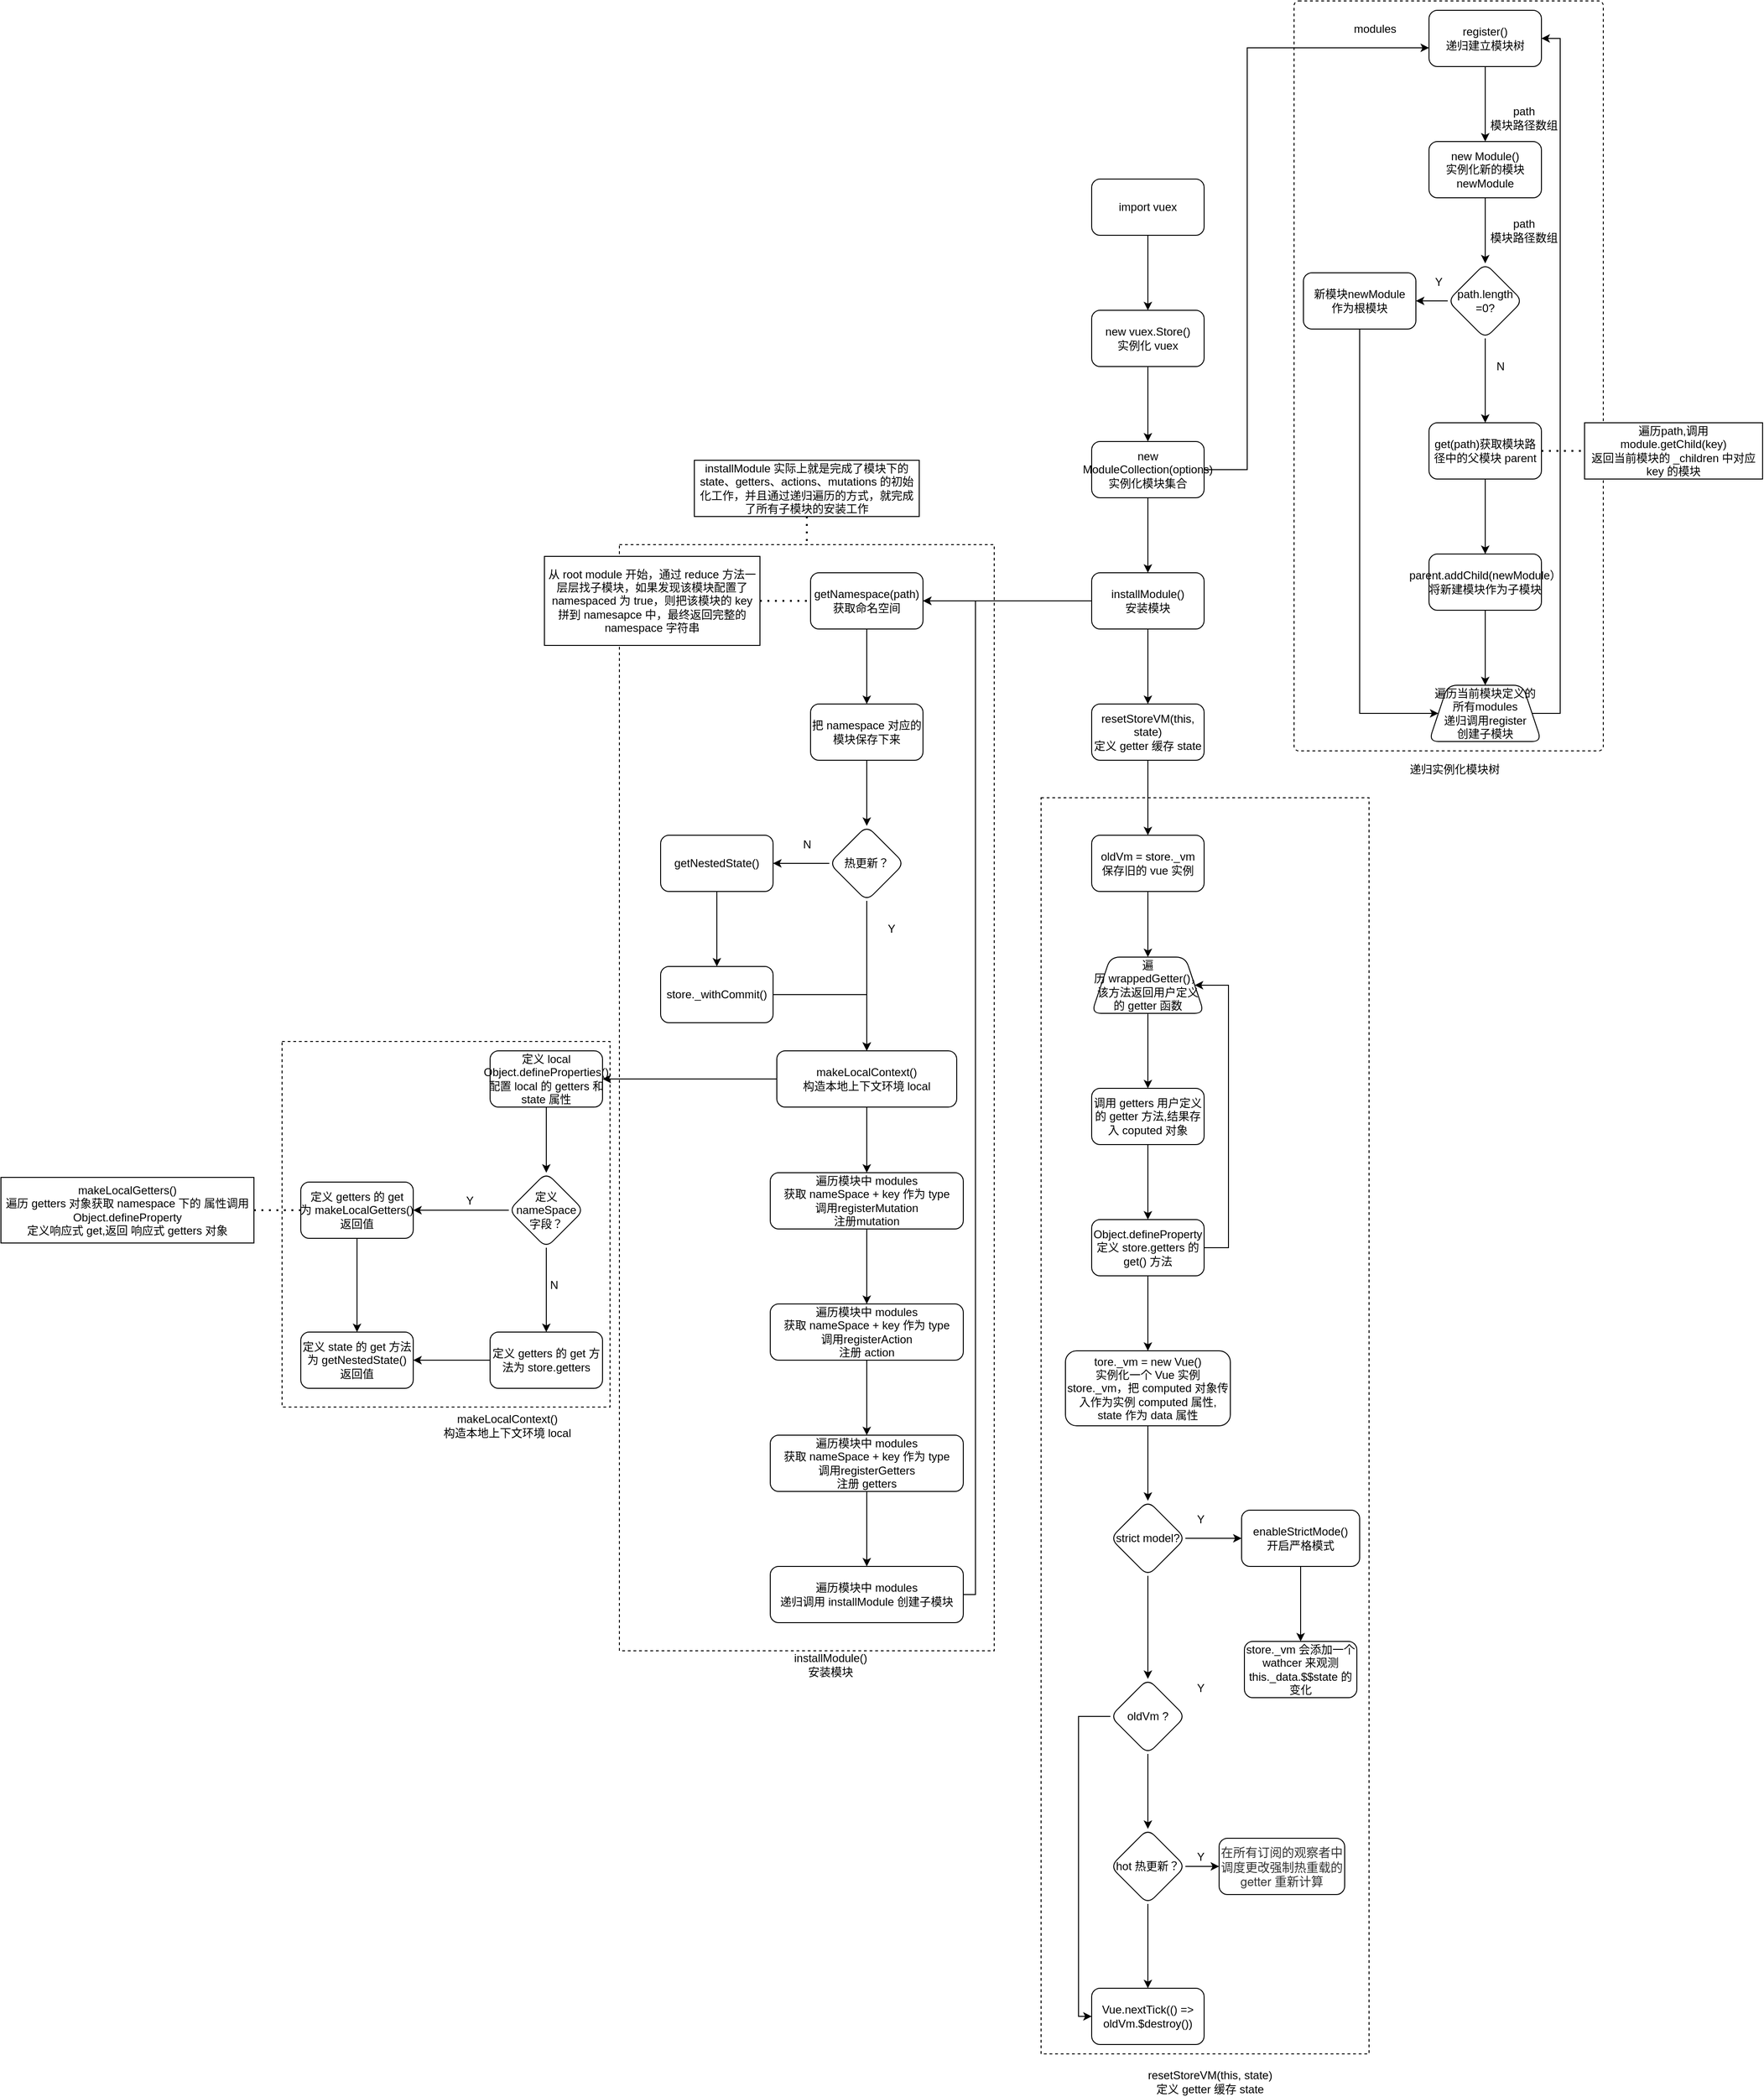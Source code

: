 <mxfile version="14.6.13" type="device"><diagram id="vysw4cTI78Bys7XCkeTg" name="第 1 页"><mxGraphModel dx="2057" dy="2064" grid="1" gridSize="10" guides="1" tooltips="1" connect="1" arrows="1" fold="1" page="1" pageScale="1" pageWidth="827" pageHeight="1169" math="0" shadow="0"><root><mxCell id="0"/><mxCell id="1" parent="0"/><mxCell id="_YVcKubJw2p64xgpg9B7-133" value="" style="fontStyle=0;dashed=1;" vertex="1" parent="1"><mxGeometry x="360" y="780" width="350" height="1340" as="geometry"/></mxCell><mxCell id="_YVcKubJw2p64xgpg9B7-38" value="" style="group" vertex="1" connectable="0" parent="1"><mxGeometry x="630" y="-70" width="500" height="830" as="geometry"/></mxCell><mxCell id="_YVcKubJw2p64xgpg9B7-35" value="" style="html=1;align=center;verticalAlign=top;rounded=1;absoluteArcSize=1;arcSize=10;dashed=1;" vertex="1" parent="_YVcKubJw2p64xgpg9B7-38"><mxGeometry width="330" height="800" as="geometry"/></mxCell><mxCell id="_YVcKubJw2p64xgpg9B7-6" value="register()&lt;br&gt;递归建立模块树" style="whiteSpace=wrap;html=1;rounded=1;" vertex="1" parent="_YVcKubJw2p64xgpg9B7-38"><mxGeometry x="144" y="10" width="120" height="60" as="geometry"/></mxCell><mxCell id="_YVcKubJw2p64xgpg9B7-8" value="new Module()&lt;br&gt;实例化新的模块 newModule" style="whiteSpace=wrap;html=1;rounded=1;" vertex="1" parent="_YVcKubJw2p64xgpg9B7-38"><mxGeometry x="144" y="150" width="120" height="60" as="geometry"/></mxCell><mxCell id="_YVcKubJw2p64xgpg9B7-9" value="" style="edgeStyle=orthogonalEdgeStyle;rounded=0;orthogonalLoop=1;jettySize=auto;html=1;" edge="1" parent="_YVcKubJw2p64xgpg9B7-38" source="_YVcKubJw2p64xgpg9B7-6" target="_YVcKubJw2p64xgpg9B7-8"><mxGeometry x="10" y="10" as="geometry"/></mxCell><mxCell id="_YVcKubJw2p64xgpg9B7-12" value="path.length =0?" style="rhombus;whiteSpace=wrap;html=1;rounded=1;" vertex="1" parent="_YVcKubJw2p64xgpg9B7-38"><mxGeometry x="164" y="280" width="80" height="80" as="geometry"/></mxCell><mxCell id="_YVcKubJw2p64xgpg9B7-13" value="" style="edgeStyle=orthogonalEdgeStyle;rounded=0;orthogonalLoop=1;jettySize=auto;html=1;" edge="1" parent="_YVcKubJw2p64xgpg9B7-38" source="_YVcKubJw2p64xgpg9B7-8" target="_YVcKubJw2p64xgpg9B7-12"><mxGeometry x="10" y="10" as="geometry"/></mxCell><mxCell id="_YVcKubJw2p64xgpg9B7-14" value="path&lt;br&gt;模块路径数组" style="text;html=1;align=center;verticalAlign=middle;resizable=0;points=[];autosize=1;strokeColor=none;" vertex="1" parent="_YVcKubJw2p64xgpg9B7-38"><mxGeometry x="200" y="110" width="90" height="30" as="geometry"/></mxCell><mxCell id="_YVcKubJw2p64xgpg9B7-15" value="path&lt;br&gt;模块路径数组" style="text;html=1;align=center;verticalAlign=middle;resizable=0;points=[];autosize=1;strokeColor=none;" vertex="1" parent="_YVcKubJw2p64xgpg9B7-38"><mxGeometry x="200" y="230" width="90" height="30" as="geometry"/></mxCell><mxCell id="_YVcKubJw2p64xgpg9B7-16" value="新模块newModule&lt;br&gt;作为根模块" style="whiteSpace=wrap;html=1;rounded=1;" vertex="1" parent="_YVcKubJw2p64xgpg9B7-38"><mxGeometry x="10" y="290" width="120" height="60" as="geometry"/></mxCell><mxCell id="_YVcKubJw2p64xgpg9B7-17" value="" style="edgeStyle=orthogonalEdgeStyle;rounded=0;orthogonalLoop=1;jettySize=auto;html=1;" edge="1" parent="_YVcKubJw2p64xgpg9B7-38" source="_YVcKubJw2p64xgpg9B7-12" target="_YVcKubJw2p64xgpg9B7-16"><mxGeometry x="10" y="10" as="geometry"/></mxCell><mxCell id="_YVcKubJw2p64xgpg9B7-18" value="Y" style="text;html=1;align=center;verticalAlign=middle;resizable=0;points=[];autosize=1;strokeColor=none;" vertex="1" parent="_YVcKubJw2p64xgpg9B7-38"><mxGeometry x="144" y="290" width="20" height="20" as="geometry"/></mxCell><mxCell id="_YVcKubJw2p64xgpg9B7-19" value="get(path)获取模块路径中的父模块 parent" style="whiteSpace=wrap;html=1;rounded=1;" vertex="1" parent="_YVcKubJw2p64xgpg9B7-38"><mxGeometry x="144" y="450" width="120" height="60" as="geometry"/></mxCell><mxCell id="_YVcKubJw2p64xgpg9B7-20" value="" style="edgeStyle=orthogonalEdgeStyle;rounded=0;orthogonalLoop=1;jettySize=auto;html=1;" edge="1" parent="_YVcKubJw2p64xgpg9B7-38" source="_YVcKubJw2p64xgpg9B7-12" target="_YVcKubJw2p64xgpg9B7-19"><mxGeometry x="10" y="10" as="geometry"/></mxCell><mxCell id="_YVcKubJw2p64xgpg9B7-21" value="N" style="text;html=1;align=center;verticalAlign=middle;resizable=0;points=[];autosize=1;strokeColor=none;" vertex="1" parent="_YVcKubJw2p64xgpg9B7-38"><mxGeometry x="210" y="380" width="20" height="20" as="geometry"/></mxCell><mxCell id="_YVcKubJw2p64xgpg9B7-22" value="parent.addChild(newModule）&lt;br&gt;将新建模块作为子模块" style="whiteSpace=wrap;html=1;rounded=1;" vertex="1" parent="_YVcKubJw2p64xgpg9B7-38"><mxGeometry x="144" y="590" width="120" height="60" as="geometry"/></mxCell><mxCell id="_YVcKubJw2p64xgpg9B7-23" value="" style="edgeStyle=orthogonalEdgeStyle;rounded=0;orthogonalLoop=1;jettySize=auto;html=1;" edge="1" parent="_YVcKubJw2p64xgpg9B7-38" source="_YVcKubJw2p64xgpg9B7-19" target="_YVcKubJw2p64xgpg9B7-22"><mxGeometry x="10" y="10" as="geometry"/></mxCell><mxCell id="_YVcKubJw2p64xgpg9B7-26" value="&lt;span&gt;遍历path,调用module.getChild(key)&lt;/span&gt;&lt;br&gt;&lt;span&gt;返回当前模块的 _children 中对应 key 的模块&lt;/span&gt;" style="rounded=0;whiteSpace=wrap;html=1;" vertex="1" parent="_YVcKubJw2p64xgpg9B7-38"><mxGeometry x="310" y="450" width="190" height="60" as="geometry"/></mxCell><mxCell id="_YVcKubJw2p64xgpg9B7-28" value="" style="endArrow=none;dashed=1;html=1;dashPattern=1 3;strokeWidth=2;exitX=1;exitY=0.5;exitDx=0;exitDy=0;entryX=0;entryY=0.5;entryDx=0;entryDy=0;" edge="1" parent="_YVcKubJw2p64xgpg9B7-38" source="_YVcKubJw2p64xgpg9B7-19" target="_YVcKubJw2p64xgpg9B7-26"><mxGeometry x="10" y="10" width="50" height="50" as="geometry"><mxPoint x="330" y="570" as="sourcePoint"/><mxPoint x="380" y="520" as="targetPoint"/></mxGeometry></mxCell><mxCell id="_YVcKubJw2p64xgpg9B7-33" style="edgeStyle=orthogonalEdgeStyle;rounded=0;orthogonalLoop=1;jettySize=auto;html=1;entryX=1;entryY=0.5;entryDx=0;entryDy=0;" edge="1" parent="_YVcKubJw2p64xgpg9B7-38" source="_YVcKubJw2p64xgpg9B7-29" target="_YVcKubJw2p64xgpg9B7-6"><mxGeometry x="10" y="10" as="geometry"><Array as="points"><mxPoint x="284" y="760"/><mxPoint x="284" y="40"/></Array></mxGeometry></mxCell><mxCell id="_YVcKubJw2p64xgpg9B7-29" value="遍历当前模块定义的所有modules&lt;br&gt;递归调用register&lt;br&gt;创建子模块" style="shape=trapezoid;perimeter=trapezoidPerimeter;whiteSpace=wrap;html=1;fixedSize=1;rounded=1;" vertex="1" parent="_YVcKubJw2p64xgpg9B7-38"><mxGeometry x="144" y="730" width="120" height="60" as="geometry"/></mxCell><mxCell id="_YVcKubJw2p64xgpg9B7-32" style="edgeStyle=orthogonalEdgeStyle;rounded=0;orthogonalLoop=1;jettySize=auto;html=1;entryX=0;entryY=0.5;entryDx=0;entryDy=0;" edge="1" parent="_YVcKubJw2p64xgpg9B7-38" source="_YVcKubJw2p64xgpg9B7-16" target="_YVcKubJw2p64xgpg9B7-29"><mxGeometry x="10" y="10" as="geometry"><Array as="points"><mxPoint x="70" y="760"/></Array></mxGeometry></mxCell><mxCell id="_YVcKubJw2p64xgpg9B7-30" value="" style="edgeStyle=orthogonalEdgeStyle;rounded=0;orthogonalLoop=1;jettySize=auto;html=1;" edge="1" parent="_YVcKubJw2p64xgpg9B7-38" source="_YVcKubJw2p64xgpg9B7-22" target="_YVcKubJw2p64xgpg9B7-29"><mxGeometry x="10" y="10" as="geometry"/></mxCell><mxCell id="_YVcKubJw2p64xgpg9B7-31" value="modules" style="text;html=1;align=center;verticalAlign=middle;resizable=0;points=[];autosize=1;strokeColor=none;" vertex="1" parent="_YVcKubJw2p64xgpg9B7-38"><mxGeometry x="56" y="20" width="60" height="20" as="geometry"/></mxCell><mxCell id="_YVcKubJw2p64xgpg9B7-36" value="递归实例化模块树" style="text;html=1;align=center;verticalAlign=middle;resizable=0;points=[];autosize=1;strokeColor=none;" vertex="1" parent="_YVcKubJw2p64xgpg9B7-38"><mxGeometry x="116" y="810" width="110" height="20" as="geometry"/></mxCell><mxCell id="_YVcKubJw2p64xgpg9B7-3" value="" style="edgeStyle=orthogonalEdgeStyle;rounded=0;orthogonalLoop=1;jettySize=auto;html=1;" edge="1" parent="1" source="_YVcKubJw2p64xgpg9B7-1" target="_YVcKubJw2p64xgpg9B7-2"><mxGeometry relative="1" as="geometry"/></mxCell><mxCell id="_YVcKubJw2p64xgpg9B7-1" value="import vuex" style="rounded=1;whiteSpace=wrap;html=1;" vertex="1" parent="1"><mxGeometry x="414" y="120" width="120" height="60" as="geometry"/></mxCell><mxCell id="_YVcKubJw2p64xgpg9B7-5" value="" style="edgeStyle=orthogonalEdgeStyle;rounded=0;orthogonalLoop=1;jettySize=auto;html=1;" edge="1" parent="1" source="_YVcKubJw2p64xgpg9B7-2" target="_YVcKubJw2p64xgpg9B7-4"><mxGeometry relative="1" as="geometry"/></mxCell><mxCell id="_YVcKubJw2p64xgpg9B7-2" value="new vuex.Store()&lt;br&gt;实例化 vuex" style="whiteSpace=wrap;html=1;rounded=1;" vertex="1" parent="1"><mxGeometry x="414" y="260" width="120" height="60" as="geometry"/></mxCell><mxCell id="_YVcKubJw2p64xgpg9B7-40" value="" style="edgeStyle=orthogonalEdgeStyle;rounded=0;orthogonalLoop=1;jettySize=auto;html=1;" edge="1" parent="1" source="_YVcKubJw2p64xgpg9B7-4" target="_YVcKubJw2p64xgpg9B7-39"><mxGeometry relative="1" as="geometry"/></mxCell><mxCell id="_YVcKubJw2p64xgpg9B7-4" value="new ModuleCollection(options)&lt;br&gt;实例化模块集合" style="whiteSpace=wrap;html=1;rounded=1;" vertex="1" parent="1"><mxGeometry x="414" y="400" width="120" height="60" as="geometry"/></mxCell><mxCell id="_YVcKubJw2p64xgpg9B7-7" value="" style="edgeStyle=orthogonalEdgeStyle;rounded=0;orthogonalLoop=1;jettySize=auto;html=1;" edge="1" parent="1" source="_YVcKubJw2p64xgpg9B7-4" target="_YVcKubJw2p64xgpg9B7-6"><mxGeometry relative="1" as="geometry"><Array as="points"><mxPoint x="580" y="430"/><mxPoint x="580" y="-20"/></Array></mxGeometry></mxCell><mxCell id="_YVcKubJw2p64xgpg9B7-93" value="" style="edgeStyle=orthogonalEdgeStyle;rounded=0;orthogonalLoop=1;jettySize=auto;html=1;" edge="1" parent="1" source="_YVcKubJw2p64xgpg9B7-39" target="_YVcKubJw2p64xgpg9B7-92"><mxGeometry relative="1" as="geometry"/></mxCell><mxCell id="_YVcKubJw2p64xgpg9B7-39" value="installModule()&lt;br&gt;安装模块" style="whiteSpace=wrap;html=1;rounded=1;" vertex="1" parent="1"><mxGeometry x="414" y="540" width="120" height="60" as="geometry"/></mxCell><mxCell id="_YVcKubJw2p64xgpg9B7-91" value="" style="group" vertex="1" connectable="0" parent="1"><mxGeometry x="-750" y="420" width="1060" height="1300" as="geometry"/></mxCell><mxCell id="_YVcKubJw2p64xgpg9B7-89" value="" style="group" vertex="1" connectable="0" parent="_YVcKubJw2p64xgpg9B7-91"><mxGeometry y="620" width="650" height="390" as="geometry"/></mxCell><mxCell id="_YVcKubJw2p64xgpg9B7-86" value="" style="fontStyle=0;dashed=1;" vertex="1" parent="_YVcKubJw2p64xgpg9B7-89"><mxGeometry x="300" width="350" height="390" as="geometry"/></mxCell><mxCell id="_YVcKubJw2p64xgpg9B7-69" value="定义 local&lt;br&gt;Object.defineProperties()&lt;br&gt;配置 local 的 getters 和 state 属性" style="whiteSpace=wrap;html=1;rounded=1;" vertex="1" parent="_YVcKubJw2p64xgpg9B7-89"><mxGeometry x="522" y="10" width="120" height="60" as="geometry"/></mxCell><mxCell id="_YVcKubJw2p64xgpg9B7-71" value="定义 nameSpace 字段？" style="rhombus;whiteSpace=wrap;html=1;rounded=1;" vertex="1" parent="_YVcKubJw2p64xgpg9B7-89"><mxGeometry x="542" y="140" width="80" height="80" as="geometry"/></mxCell><mxCell id="_YVcKubJw2p64xgpg9B7-72" value="" style="edgeStyle=orthogonalEdgeStyle;rounded=0;orthogonalLoop=1;jettySize=auto;html=1;" edge="1" parent="_YVcKubJw2p64xgpg9B7-89" source="_YVcKubJw2p64xgpg9B7-69" target="_YVcKubJw2p64xgpg9B7-71"><mxGeometry relative="1" as="geometry"/></mxCell><mxCell id="_YVcKubJw2p64xgpg9B7-73" value="定义 getters 的 get 方法为&amp;nbsp;store.getters" style="whiteSpace=wrap;html=1;rounded=1;" vertex="1" parent="_YVcKubJw2p64xgpg9B7-89"><mxGeometry x="522" y="310" width="120" height="60" as="geometry"/></mxCell><mxCell id="_YVcKubJw2p64xgpg9B7-74" value="" style="edgeStyle=orthogonalEdgeStyle;rounded=0;orthogonalLoop=1;jettySize=auto;html=1;" edge="1" parent="_YVcKubJw2p64xgpg9B7-89" source="_YVcKubJw2p64xgpg9B7-71" target="_YVcKubJw2p64xgpg9B7-73"><mxGeometry relative="1" as="geometry"/></mxCell><mxCell id="_YVcKubJw2p64xgpg9B7-75" value="N" style="text;html=1;align=center;verticalAlign=middle;resizable=0;points=[];autosize=1;strokeColor=none;" vertex="1" parent="_YVcKubJw2p64xgpg9B7-89"><mxGeometry x="580" y="250" width="20" height="20" as="geometry"/></mxCell><mxCell id="_YVcKubJw2p64xgpg9B7-76" value="定义 state 的 get 方法为&amp;nbsp;getNestedState() 返回值" style="whiteSpace=wrap;html=1;rounded=1;" vertex="1" parent="_YVcKubJw2p64xgpg9B7-89"><mxGeometry x="320" y="310" width="120" height="60" as="geometry"/></mxCell><mxCell id="_YVcKubJw2p64xgpg9B7-77" value="" style="edgeStyle=orthogonalEdgeStyle;rounded=0;orthogonalLoop=1;jettySize=auto;html=1;" edge="1" parent="_YVcKubJw2p64xgpg9B7-89" source="_YVcKubJw2p64xgpg9B7-73" target="_YVcKubJw2p64xgpg9B7-76"><mxGeometry relative="1" as="geometry"/></mxCell><mxCell id="_YVcKubJw2p64xgpg9B7-81" style="edgeStyle=orthogonalEdgeStyle;rounded=0;orthogonalLoop=1;jettySize=auto;html=1;entryX=0.5;entryY=0;entryDx=0;entryDy=0;" edge="1" parent="_YVcKubJw2p64xgpg9B7-89" source="_YVcKubJw2p64xgpg9B7-78" target="_YVcKubJw2p64xgpg9B7-76"><mxGeometry relative="1" as="geometry"/></mxCell><mxCell id="_YVcKubJw2p64xgpg9B7-78" value="&lt;span&gt;定义 getters 的 get 为&amp;nbsp;&lt;/span&gt;makeLocalGetters()&lt;br&gt;返回值" style="whiteSpace=wrap;html=1;rounded=1;" vertex="1" parent="_YVcKubJw2p64xgpg9B7-89"><mxGeometry x="320" y="150" width="120" height="60" as="geometry"/></mxCell><mxCell id="_YVcKubJw2p64xgpg9B7-79" value="" style="edgeStyle=orthogonalEdgeStyle;rounded=0;orthogonalLoop=1;jettySize=auto;html=1;" edge="1" parent="_YVcKubJw2p64xgpg9B7-89" source="_YVcKubJw2p64xgpg9B7-71" target="_YVcKubJw2p64xgpg9B7-78"><mxGeometry relative="1" as="geometry"/></mxCell><mxCell id="_YVcKubJw2p64xgpg9B7-80" value="Y" style="text;html=1;align=center;verticalAlign=middle;resizable=0;points=[];autosize=1;strokeColor=none;" vertex="1" parent="_YVcKubJw2p64xgpg9B7-89"><mxGeometry x="490" y="160" width="20" height="20" as="geometry"/></mxCell><mxCell id="_YVcKubJw2p64xgpg9B7-84" value="&lt;span&gt;makeLocalGetters()&lt;/span&gt;&lt;br&gt;&lt;span&gt;遍历 getters 对象&lt;/span&gt;&lt;span&gt;获取 namespace 下的 属性调用Object.defineProperty&lt;/span&gt;&lt;br&gt;&lt;span&gt;定义响应式 get,返回 响应式 getters 对象&lt;br&gt;&lt;/span&gt;" style="rounded=0;whiteSpace=wrap;html=1;" vertex="1" parent="_YVcKubJw2p64xgpg9B7-89"><mxGeometry y="145" width="270" height="70" as="geometry"/></mxCell><mxCell id="_YVcKubJw2p64xgpg9B7-85" value="" style="endArrow=none;dashed=1;html=1;dashPattern=1 3;strokeWidth=2;exitX=1;exitY=0.5;exitDx=0;exitDy=0;entryX=0;entryY=0.5;entryDx=0;entryDy=0;" edge="1" parent="_YVcKubJw2p64xgpg9B7-89" source="_YVcKubJw2p64xgpg9B7-84" target="_YVcKubJw2p64xgpg9B7-78"><mxGeometry width="50" height="50" relative="1" as="geometry"><mxPoint x="240" y="220" as="sourcePoint"/><mxPoint x="290" y="170" as="targetPoint"/></mxGeometry></mxCell><mxCell id="_YVcKubJw2p64xgpg9B7-88" value="" style="fontStyle=0;dashed=1;" vertex="1" parent="_YVcKubJw2p64xgpg9B7-91"><mxGeometry x="660" y="90" width="400" height="1180" as="geometry"/></mxCell><mxCell id="_YVcKubJw2p64xgpg9B7-41" value="getNamespace(path)&lt;br&gt;获取命名空间" style="whiteSpace=wrap;html=1;rounded=1;" vertex="1" parent="_YVcKubJw2p64xgpg9B7-91"><mxGeometry x="864" y="120" width="120" height="60" as="geometry"/></mxCell><mxCell id="_YVcKubJw2p64xgpg9B7-43" value="从 root module 开始，通过 reduce 方法一层层找子模块，如果发现该模块配置了 namespaced 为 true，则把该模块的 key 拼到 namesapce 中，最终返回完整的 namespace 字符串" style="rounded=0;whiteSpace=wrap;html=1;" vertex="1" parent="_YVcKubJw2p64xgpg9B7-91"><mxGeometry x="580" y="102.5" width="230" height="95" as="geometry"/></mxCell><mxCell id="_YVcKubJw2p64xgpg9B7-44" value="" style="endArrow=none;dashed=1;html=1;dashPattern=1 3;strokeWidth=2;exitX=1;exitY=0.5;exitDx=0;exitDy=0;" edge="1" parent="_YVcKubJw2p64xgpg9B7-91" source="_YVcKubJw2p64xgpg9B7-43" target="_YVcKubJw2p64xgpg9B7-41"><mxGeometry width="50" height="50" relative="1" as="geometry"><mxPoint x="870" y="270" as="sourcePoint"/><mxPoint x="920" y="220" as="targetPoint"/></mxGeometry></mxCell><mxCell id="_YVcKubJw2p64xgpg9B7-45" value="把 namespace 对应的模块保存下来" style="whiteSpace=wrap;html=1;rounded=1;" vertex="1" parent="_YVcKubJw2p64xgpg9B7-91"><mxGeometry x="864" y="260" width="120" height="60" as="geometry"/></mxCell><mxCell id="_YVcKubJw2p64xgpg9B7-46" value="" style="edgeStyle=orthogonalEdgeStyle;rounded=0;orthogonalLoop=1;jettySize=auto;html=1;" edge="1" parent="_YVcKubJw2p64xgpg9B7-91" source="_YVcKubJw2p64xgpg9B7-41" target="_YVcKubJw2p64xgpg9B7-45"><mxGeometry relative="1" as="geometry"/></mxCell><mxCell id="_YVcKubJw2p64xgpg9B7-47" value="热更新？" style="rhombus;whiteSpace=wrap;html=1;rounded=1;" vertex="1" parent="_YVcKubJw2p64xgpg9B7-91"><mxGeometry x="884" y="390" width="80" height="80" as="geometry"/></mxCell><mxCell id="_YVcKubJw2p64xgpg9B7-48" value="" style="edgeStyle=orthogonalEdgeStyle;rounded=0;orthogonalLoop=1;jettySize=auto;html=1;" edge="1" parent="_YVcKubJw2p64xgpg9B7-91" source="_YVcKubJw2p64xgpg9B7-45" target="_YVcKubJw2p64xgpg9B7-47"><mxGeometry relative="1" as="geometry"/></mxCell><mxCell id="_YVcKubJw2p64xgpg9B7-70" value="" style="edgeStyle=orthogonalEdgeStyle;rounded=0;orthogonalLoop=1;jettySize=auto;html=1;" edge="1" parent="_YVcKubJw2p64xgpg9B7-91" source="_YVcKubJw2p64xgpg9B7-49" target="_YVcKubJw2p64xgpg9B7-69"><mxGeometry relative="1" as="geometry"/></mxCell><mxCell id="_YVcKubJw2p64xgpg9B7-49" value="makeLocalContext()&lt;br&gt;构造本地上下文环境 local" style="whiteSpace=wrap;html=1;rounded=1;" vertex="1" parent="_YVcKubJw2p64xgpg9B7-91"><mxGeometry x="828" y="630" width="192" height="60" as="geometry"/></mxCell><mxCell id="_YVcKubJw2p64xgpg9B7-50" value="" style="edgeStyle=orthogonalEdgeStyle;rounded=0;orthogonalLoop=1;jettySize=auto;html=1;" edge="1" parent="_YVcKubJw2p64xgpg9B7-91" source="_YVcKubJw2p64xgpg9B7-47" target="_YVcKubJw2p64xgpg9B7-49"><mxGeometry relative="1" as="geometry"/></mxCell><mxCell id="_YVcKubJw2p64xgpg9B7-51" value="getNestedState()" style="whiteSpace=wrap;html=1;rounded=1;" vertex="1" parent="_YVcKubJw2p64xgpg9B7-91"><mxGeometry x="704" y="400" width="120" height="60" as="geometry"/></mxCell><mxCell id="_YVcKubJw2p64xgpg9B7-52" value="" style="edgeStyle=orthogonalEdgeStyle;rounded=0;orthogonalLoop=1;jettySize=auto;html=1;" edge="1" parent="_YVcKubJw2p64xgpg9B7-91" source="_YVcKubJw2p64xgpg9B7-47" target="_YVcKubJw2p64xgpg9B7-51"><mxGeometry relative="1" as="geometry"/></mxCell><mxCell id="_YVcKubJw2p64xgpg9B7-55" style="edgeStyle=orthogonalEdgeStyle;rounded=0;orthogonalLoop=1;jettySize=auto;html=1;" edge="1" parent="_YVcKubJw2p64xgpg9B7-91" source="_YVcKubJw2p64xgpg9B7-53" target="_YVcKubJw2p64xgpg9B7-49"><mxGeometry relative="1" as="geometry"/></mxCell><mxCell id="_YVcKubJw2p64xgpg9B7-53" value="store._withCommit()" style="whiteSpace=wrap;html=1;rounded=1;" vertex="1" parent="_YVcKubJw2p64xgpg9B7-91"><mxGeometry x="704" y="540" width="120" height="60" as="geometry"/></mxCell><mxCell id="_YVcKubJw2p64xgpg9B7-54" value="" style="edgeStyle=orthogonalEdgeStyle;rounded=0;orthogonalLoop=1;jettySize=auto;html=1;" edge="1" parent="_YVcKubJw2p64xgpg9B7-91" source="_YVcKubJw2p64xgpg9B7-51" target="_YVcKubJw2p64xgpg9B7-53"><mxGeometry relative="1" as="geometry"/></mxCell><mxCell id="_YVcKubJw2p64xgpg9B7-56" value="N" style="text;html=1;align=center;verticalAlign=middle;resizable=0;points=[];autosize=1;strokeColor=none;" vertex="1" parent="_YVcKubJw2p64xgpg9B7-91"><mxGeometry x="850" y="400" width="20" height="20" as="geometry"/></mxCell><mxCell id="_YVcKubJw2p64xgpg9B7-57" value="Y" style="text;html=1;align=center;verticalAlign=middle;resizable=0;points=[];autosize=1;strokeColor=none;" vertex="1" parent="_YVcKubJw2p64xgpg9B7-91"><mxGeometry x="940" y="490" width="20" height="20" as="geometry"/></mxCell><mxCell id="_YVcKubJw2p64xgpg9B7-58" value="installModule 实际上就是完成了模块下的 state、getters、actions、mutations 的初始化工作，并且通过递归遍历的方式，就完成了所有子模块的安装工作" style="rounded=0;whiteSpace=wrap;html=1;" vertex="1" parent="_YVcKubJw2p64xgpg9B7-91"><mxGeometry x="740" width="240" height="60" as="geometry"/></mxCell><mxCell id="_YVcKubJw2p64xgpg9B7-59" value="" style="endArrow=none;dashed=1;html=1;dashPattern=1 3;strokeWidth=2;exitX=0.5;exitY=1;exitDx=0;exitDy=0;entryX=0.5;entryY=0;entryDx=0;entryDy=0;" edge="1" parent="_YVcKubJw2p64xgpg9B7-91" source="_YVcKubJw2p64xgpg9B7-58" target="_YVcKubJw2p64xgpg9B7-88"><mxGeometry width="50" height="50" relative="1" as="geometry"><mxPoint x="980" y="90" as="sourcePoint"/><mxPoint x="1070" y="130" as="targetPoint"/></mxGeometry></mxCell><mxCell id="_YVcKubJw2p64xgpg9B7-60" value="遍历模块中 modules&lt;br&gt;获取 nameSpace + key 作为 type&lt;br&gt;调用registerMutation&lt;br&gt;注册mutation" style="whiteSpace=wrap;html=1;rounded=1;" vertex="1" parent="_YVcKubJw2p64xgpg9B7-91"><mxGeometry x="821" y="760" width="206" height="60" as="geometry"/></mxCell><mxCell id="_YVcKubJw2p64xgpg9B7-61" value="" style="edgeStyle=orthogonalEdgeStyle;rounded=0;orthogonalLoop=1;jettySize=auto;html=1;" edge="1" parent="_YVcKubJw2p64xgpg9B7-91" source="_YVcKubJw2p64xgpg9B7-49" target="_YVcKubJw2p64xgpg9B7-60"><mxGeometry relative="1" as="geometry"/></mxCell><mxCell id="_YVcKubJw2p64xgpg9B7-62" value="遍历模块中 modules&lt;br&gt;获取 nameSpace + key 作为 type&lt;br&gt;调用registerAction&lt;br&gt;注册 action" style="whiteSpace=wrap;html=1;rounded=1;" vertex="1" parent="_YVcKubJw2p64xgpg9B7-91"><mxGeometry x="821" y="900" width="206" height="60" as="geometry"/></mxCell><mxCell id="_YVcKubJw2p64xgpg9B7-63" value="" style="edgeStyle=orthogonalEdgeStyle;rounded=0;orthogonalLoop=1;jettySize=auto;html=1;" edge="1" parent="_YVcKubJw2p64xgpg9B7-91" source="_YVcKubJw2p64xgpg9B7-60" target="_YVcKubJw2p64xgpg9B7-62"><mxGeometry relative="1" as="geometry"/></mxCell><mxCell id="_YVcKubJw2p64xgpg9B7-64" value="遍历模块中 modules&lt;br&gt;获取 nameSpace + key 作为 type&lt;br&gt;调用registerGetters&lt;br&gt;注册 getters" style="whiteSpace=wrap;html=1;rounded=1;" vertex="1" parent="_YVcKubJw2p64xgpg9B7-91"><mxGeometry x="821" y="1040" width="206" height="60" as="geometry"/></mxCell><mxCell id="_YVcKubJw2p64xgpg9B7-65" value="" style="edgeStyle=orthogonalEdgeStyle;rounded=0;orthogonalLoop=1;jettySize=auto;html=1;" edge="1" parent="_YVcKubJw2p64xgpg9B7-91" source="_YVcKubJw2p64xgpg9B7-62" target="_YVcKubJw2p64xgpg9B7-64"><mxGeometry relative="1" as="geometry"/></mxCell><mxCell id="_YVcKubJw2p64xgpg9B7-68" style="edgeStyle=orthogonalEdgeStyle;rounded=0;orthogonalLoop=1;jettySize=auto;html=1;entryX=1;entryY=0.5;entryDx=0;entryDy=0;" edge="1" parent="_YVcKubJw2p64xgpg9B7-91" source="_YVcKubJw2p64xgpg9B7-66" target="_YVcKubJw2p64xgpg9B7-41"><mxGeometry relative="1" as="geometry"><mxPoint x="1060" y="390" as="targetPoint"/><Array as="points"><mxPoint x="1040" y="1210"/><mxPoint x="1040" y="150"/></Array></mxGeometry></mxCell><mxCell id="_YVcKubJw2p64xgpg9B7-66" value="遍历模块中 modules&lt;br&gt;递归调用 installModule 创建子模块" style="whiteSpace=wrap;html=1;rounded=1;" vertex="1" parent="_YVcKubJw2p64xgpg9B7-91"><mxGeometry x="821" y="1180" width="206" height="60" as="geometry"/></mxCell><mxCell id="_YVcKubJw2p64xgpg9B7-67" value="" style="edgeStyle=orthogonalEdgeStyle;rounded=0;orthogonalLoop=1;jettySize=auto;html=1;" edge="1" parent="_YVcKubJw2p64xgpg9B7-91" source="_YVcKubJw2p64xgpg9B7-64" target="_YVcKubJw2p64xgpg9B7-66"><mxGeometry relative="1" as="geometry"/></mxCell><mxCell id="_YVcKubJw2p64xgpg9B7-87" value="&lt;span&gt;makeLocalContext()&lt;/span&gt;&lt;br&gt;&lt;span&gt;构造本地上下文环境 local&lt;/span&gt;" style="text;html=1;align=center;verticalAlign=middle;resizable=0;points=[];autosize=1;strokeColor=none;" vertex="1" parent="_YVcKubJw2p64xgpg9B7-91"><mxGeometry x="465" y="1015" width="150" height="30" as="geometry"/></mxCell><mxCell id="_YVcKubJw2p64xgpg9B7-90" value="&lt;span&gt;installModule()&lt;/span&gt;&lt;br&gt;&lt;span&gt;安装模块&lt;/span&gt;" style="text;html=1;align=center;verticalAlign=middle;resizable=0;points=[];autosize=1;strokeColor=none;" vertex="1" parent="_YVcKubJw2p64xgpg9B7-91"><mxGeometry x="840" y="1270" width="90" height="30" as="geometry"/></mxCell><mxCell id="_YVcKubJw2p64xgpg9B7-42" value="" style="edgeStyle=orthogonalEdgeStyle;rounded=0;orthogonalLoop=1;jettySize=auto;html=1;" edge="1" parent="1" source="_YVcKubJw2p64xgpg9B7-39" target="_YVcKubJw2p64xgpg9B7-41"><mxGeometry relative="1" as="geometry"/></mxCell><mxCell id="_YVcKubJw2p64xgpg9B7-118" value="" style="edgeStyle=orthogonalEdgeStyle;rounded=0;orthogonalLoop=1;jettySize=auto;html=1;" edge="1" parent="1" source="_YVcKubJw2p64xgpg9B7-92" target="_YVcKubJw2p64xgpg9B7-117"><mxGeometry relative="1" as="geometry"/></mxCell><mxCell id="_YVcKubJw2p64xgpg9B7-92" value="resetStoreVM(this, state)&lt;br&gt;定义 getter 缓存 state" style="whiteSpace=wrap;html=1;rounded=1;" vertex="1" parent="1"><mxGeometry x="414" y="680" width="120" height="60" as="geometry"/></mxCell><mxCell id="_YVcKubJw2p64xgpg9B7-102" value="" style="edgeStyle=orthogonalEdgeStyle;rounded=0;orthogonalLoop=1;jettySize=auto;html=1;" edge="1" parent="1" source="_YVcKubJw2p64xgpg9B7-99" target="_YVcKubJw2p64xgpg9B7-101"><mxGeometry relative="1" as="geometry"/></mxCell><mxCell id="_YVcKubJw2p64xgpg9B7-99" value="&lt;span&gt;遍历&amp;nbsp;wrappedGetter()，该方法返回用户定义的 getter 函数&lt;/span&gt;" style="shape=trapezoid;perimeter=trapezoidPerimeter;whiteSpace=wrap;html=1;fixedSize=1;rounded=1;" vertex="1" parent="1"><mxGeometry x="414" y="950" width="120" height="60" as="geometry"/></mxCell><mxCell id="_YVcKubJw2p64xgpg9B7-104" value="" style="edgeStyle=orthogonalEdgeStyle;rounded=0;orthogonalLoop=1;jettySize=auto;html=1;" edge="1" parent="1" source="_YVcKubJw2p64xgpg9B7-101" target="_YVcKubJw2p64xgpg9B7-103"><mxGeometry relative="1" as="geometry"/></mxCell><mxCell id="_YVcKubJw2p64xgpg9B7-101" value="调用 getters 用户定义的 getter 方法,结果存入 coputed 对象" style="whiteSpace=wrap;html=1;rounded=1;" vertex="1" parent="1"><mxGeometry x="414" y="1090" width="120" height="60" as="geometry"/></mxCell><mxCell id="_YVcKubJw2p64xgpg9B7-105" style="edgeStyle=orthogonalEdgeStyle;rounded=0;orthogonalLoop=1;jettySize=auto;html=1;" edge="1" parent="1" source="_YVcKubJw2p64xgpg9B7-103" target="_YVcKubJw2p64xgpg9B7-99"><mxGeometry relative="1" as="geometry"><Array as="points"><mxPoint x="560" y="1260"/><mxPoint x="560" y="980"/></Array></mxGeometry></mxCell><mxCell id="_YVcKubJw2p64xgpg9B7-107" value="" style="edgeStyle=orthogonalEdgeStyle;rounded=0;orthogonalLoop=1;jettySize=auto;html=1;" edge="1" parent="1" source="_YVcKubJw2p64xgpg9B7-103" target="_YVcKubJw2p64xgpg9B7-106"><mxGeometry relative="1" as="geometry"/></mxCell><mxCell id="_YVcKubJw2p64xgpg9B7-103" value="Object.defineProperty&lt;br&gt;定义 store.getters 的 get() 方法" style="whiteSpace=wrap;html=1;rounded=1;" vertex="1" parent="1"><mxGeometry x="414" y="1230" width="120" height="60" as="geometry"/></mxCell><mxCell id="_YVcKubJw2p64xgpg9B7-109" value="" style="edgeStyle=orthogonalEdgeStyle;rounded=0;orthogonalLoop=1;jettySize=auto;html=1;" edge="1" parent="1" source="_YVcKubJw2p64xgpg9B7-106" target="_YVcKubJw2p64xgpg9B7-108"><mxGeometry relative="1" as="geometry"/></mxCell><mxCell id="_YVcKubJw2p64xgpg9B7-106" value="tore._vm = new Vue()&lt;br&gt;实例化一个 Vue 实例 store._vm，把 computed 对象传入作为实例 computed 属性, state 作为 data 属性" style="whiteSpace=wrap;html=1;rounded=1;" vertex="1" parent="1"><mxGeometry x="386" y="1370" width="176" height="80" as="geometry"/></mxCell><mxCell id="_YVcKubJw2p64xgpg9B7-111" value="" style="edgeStyle=orthogonalEdgeStyle;rounded=0;orthogonalLoop=1;jettySize=auto;html=1;" edge="1" parent="1" source="_YVcKubJw2p64xgpg9B7-108" target="_YVcKubJw2p64xgpg9B7-110"><mxGeometry relative="1" as="geometry"/></mxCell><mxCell id="_YVcKubJw2p64xgpg9B7-120" value="" style="edgeStyle=orthogonalEdgeStyle;rounded=0;orthogonalLoop=1;jettySize=auto;html=1;" edge="1" parent="1" source="_YVcKubJw2p64xgpg9B7-108" target="_YVcKubJw2p64xgpg9B7-119"><mxGeometry relative="1" as="geometry"/></mxCell><mxCell id="_YVcKubJw2p64xgpg9B7-108" value="strict model?" style="rhombus;whiteSpace=wrap;html=1;rounded=1;" vertex="1" parent="1"><mxGeometry x="434" y="1530" width="80" height="80" as="geometry"/></mxCell><mxCell id="_YVcKubJw2p64xgpg9B7-113" value="" style="edgeStyle=orthogonalEdgeStyle;rounded=0;orthogonalLoop=1;jettySize=auto;html=1;" edge="1" parent="1" source="_YVcKubJw2p64xgpg9B7-110" target="_YVcKubJw2p64xgpg9B7-112"><mxGeometry relative="1" as="geometry"/></mxCell><mxCell id="_YVcKubJw2p64xgpg9B7-110" value="enableStrictMode()&lt;br&gt;开启严格模式" style="whiteSpace=wrap;html=1;rounded=1;" vertex="1" parent="1"><mxGeometry x="574" y="1540" width="126" height="60" as="geometry"/></mxCell><mxCell id="_YVcKubJw2p64xgpg9B7-112" value="&lt;span&gt;store._vm 会添加一个 wathcer 来观测 this._data.$$state 的变化&lt;/span&gt;" style="whiteSpace=wrap;html=1;rounded=1;" vertex="1" parent="1"><mxGeometry x="577" y="1680" width="120" height="60" as="geometry"/></mxCell><mxCell id="_YVcKubJw2p64xgpg9B7-114" value="Y" style="text;html=1;align=center;verticalAlign=middle;resizable=0;points=[];autosize=1;strokeColor=none;" vertex="1" parent="1"><mxGeometry x="520" y="1540" width="20" height="20" as="geometry"/></mxCell><mxCell id="_YVcKubJw2p64xgpg9B7-134" style="edgeStyle=orthogonalEdgeStyle;rounded=0;orthogonalLoop=1;jettySize=auto;html=1;entryX=0.5;entryY=0;entryDx=0;entryDy=0;" edge="1" parent="1" source="_YVcKubJw2p64xgpg9B7-117" target="_YVcKubJw2p64xgpg9B7-99"><mxGeometry relative="1" as="geometry"/></mxCell><mxCell id="_YVcKubJw2p64xgpg9B7-117" value="oldVm = store._vm&lt;br&gt;保存旧的 vue 实例" style="whiteSpace=wrap;html=1;rounded=1;" vertex="1" parent="1"><mxGeometry x="414" y="820" width="120" height="60" as="geometry"/></mxCell><mxCell id="_YVcKubJw2p64xgpg9B7-122" value="" style="edgeStyle=orthogonalEdgeStyle;rounded=0;orthogonalLoop=1;jettySize=auto;html=1;" edge="1" parent="1" source="_YVcKubJw2p64xgpg9B7-119" target="_YVcKubJw2p64xgpg9B7-121"><mxGeometry relative="1" as="geometry"/></mxCell><mxCell id="_YVcKubJw2p64xgpg9B7-130" style="edgeStyle=orthogonalEdgeStyle;rounded=0;orthogonalLoop=1;jettySize=auto;html=1;entryX=0;entryY=0.5;entryDx=0;entryDy=0;exitX=0;exitY=0.5;exitDx=0;exitDy=0;" edge="1" parent="1" source="_YVcKubJw2p64xgpg9B7-119" target="_YVcKubJw2p64xgpg9B7-126"><mxGeometry relative="1" as="geometry"><mxPoint x="513" y="1760" as="sourcePoint"/><mxPoint x="533" y="2095" as="targetPoint"/><Array as="points"><mxPoint x="400" y="1760"/><mxPoint x="400" y="2080"/></Array></mxGeometry></mxCell><mxCell id="_YVcKubJw2p64xgpg9B7-119" value="oldVm ?" style="rhombus;whiteSpace=wrap;html=1;rounded=1;" vertex="1" parent="1"><mxGeometry x="434" y="1720" width="80" height="80" as="geometry"/></mxCell><mxCell id="_YVcKubJw2p64xgpg9B7-127" value="" style="edgeStyle=orthogonalEdgeStyle;rounded=0;orthogonalLoop=1;jettySize=auto;html=1;" edge="1" parent="1" source="_YVcKubJw2p64xgpg9B7-121" target="_YVcKubJw2p64xgpg9B7-126"><mxGeometry relative="1" as="geometry"/></mxCell><mxCell id="_YVcKubJw2p64xgpg9B7-129" value="" style="edgeStyle=orthogonalEdgeStyle;rounded=0;orthogonalLoop=1;jettySize=auto;html=1;" edge="1" parent="1" source="_YVcKubJw2p64xgpg9B7-121" target="_YVcKubJw2p64xgpg9B7-128"><mxGeometry relative="1" as="geometry"/></mxCell><mxCell id="_YVcKubJw2p64xgpg9B7-121" value="hot 热更新？" style="rhombus;whiteSpace=wrap;html=1;rounded=1;" vertex="1" parent="1"><mxGeometry x="434" y="1880" width="80" height="80" as="geometry"/></mxCell><mxCell id="_YVcKubJw2p64xgpg9B7-126" value="Vue.nextTick(() =&amp;gt; oldVm.$destroy())" style="whiteSpace=wrap;html=1;rounded=1;" vertex="1" parent="1"><mxGeometry x="414" y="2050" width="120" height="60" as="geometry"/></mxCell><mxCell id="_YVcKubJw2p64xgpg9B7-128" value="&lt;p style=&quot;margin: 0.3em 0px ; color: rgb(51 , 51 , 51) ; font-family: &amp;#34;helvetica neue&amp;#34; , &amp;#34;helvetica&amp;#34; , &amp;#34;arial&amp;#34; , &amp;#34;hiragino sans gb&amp;#34; , &amp;#34;hiragino sans gb w3&amp;#34; , &amp;#34;microsoft yahei ui&amp;#34; , &amp;#34;microsoft yahei&amp;#34; , sans-serif ; font-size: 13px&quot;&gt;在所有订阅的观察者中调度更改&lt;span&gt;强制热重载的 getter 重新计算&lt;/span&gt;&lt;/p&gt;" style="whiteSpace=wrap;html=1;rounded=1;" vertex="1" parent="1"><mxGeometry x="550" y="1890" width="134" height="60" as="geometry"/></mxCell><mxCell id="_YVcKubJw2p64xgpg9B7-131" value="Y" style="text;html=1;align=center;verticalAlign=middle;resizable=0;points=[];autosize=1;strokeColor=none;" vertex="1" parent="1"><mxGeometry x="520" y="1720" width="20" height="20" as="geometry"/></mxCell><mxCell id="_YVcKubJw2p64xgpg9B7-132" value="Y" style="text;html=1;align=center;verticalAlign=middle;resizable=0;points=[];autosize=1;strokeColor=none;" vertex="1" parent="1"><mxGeometry x="520" y="1900" width="20" height="20" as="geometry"/></mxCell><mxCell id="_YVcKubJw2p64xgpg9B7-135" value="&lt;span&gt;resetStoreVM(this, state)&lt;/span&gt;&lt;br&gt;&lt;span&gt;定义 getter 缓存 state&lt;/span&gt;" style="text;html=1;align=center;verticalAlign=middle;resizable=0;points=[];autosize=1;strokeColor=none;" vertex="1" parent="1"><mxGeometry x="465" y="2135" width="150" height="30" as="geometry"/></mxCell></root></mxGraphModel></diagram></mxfile>